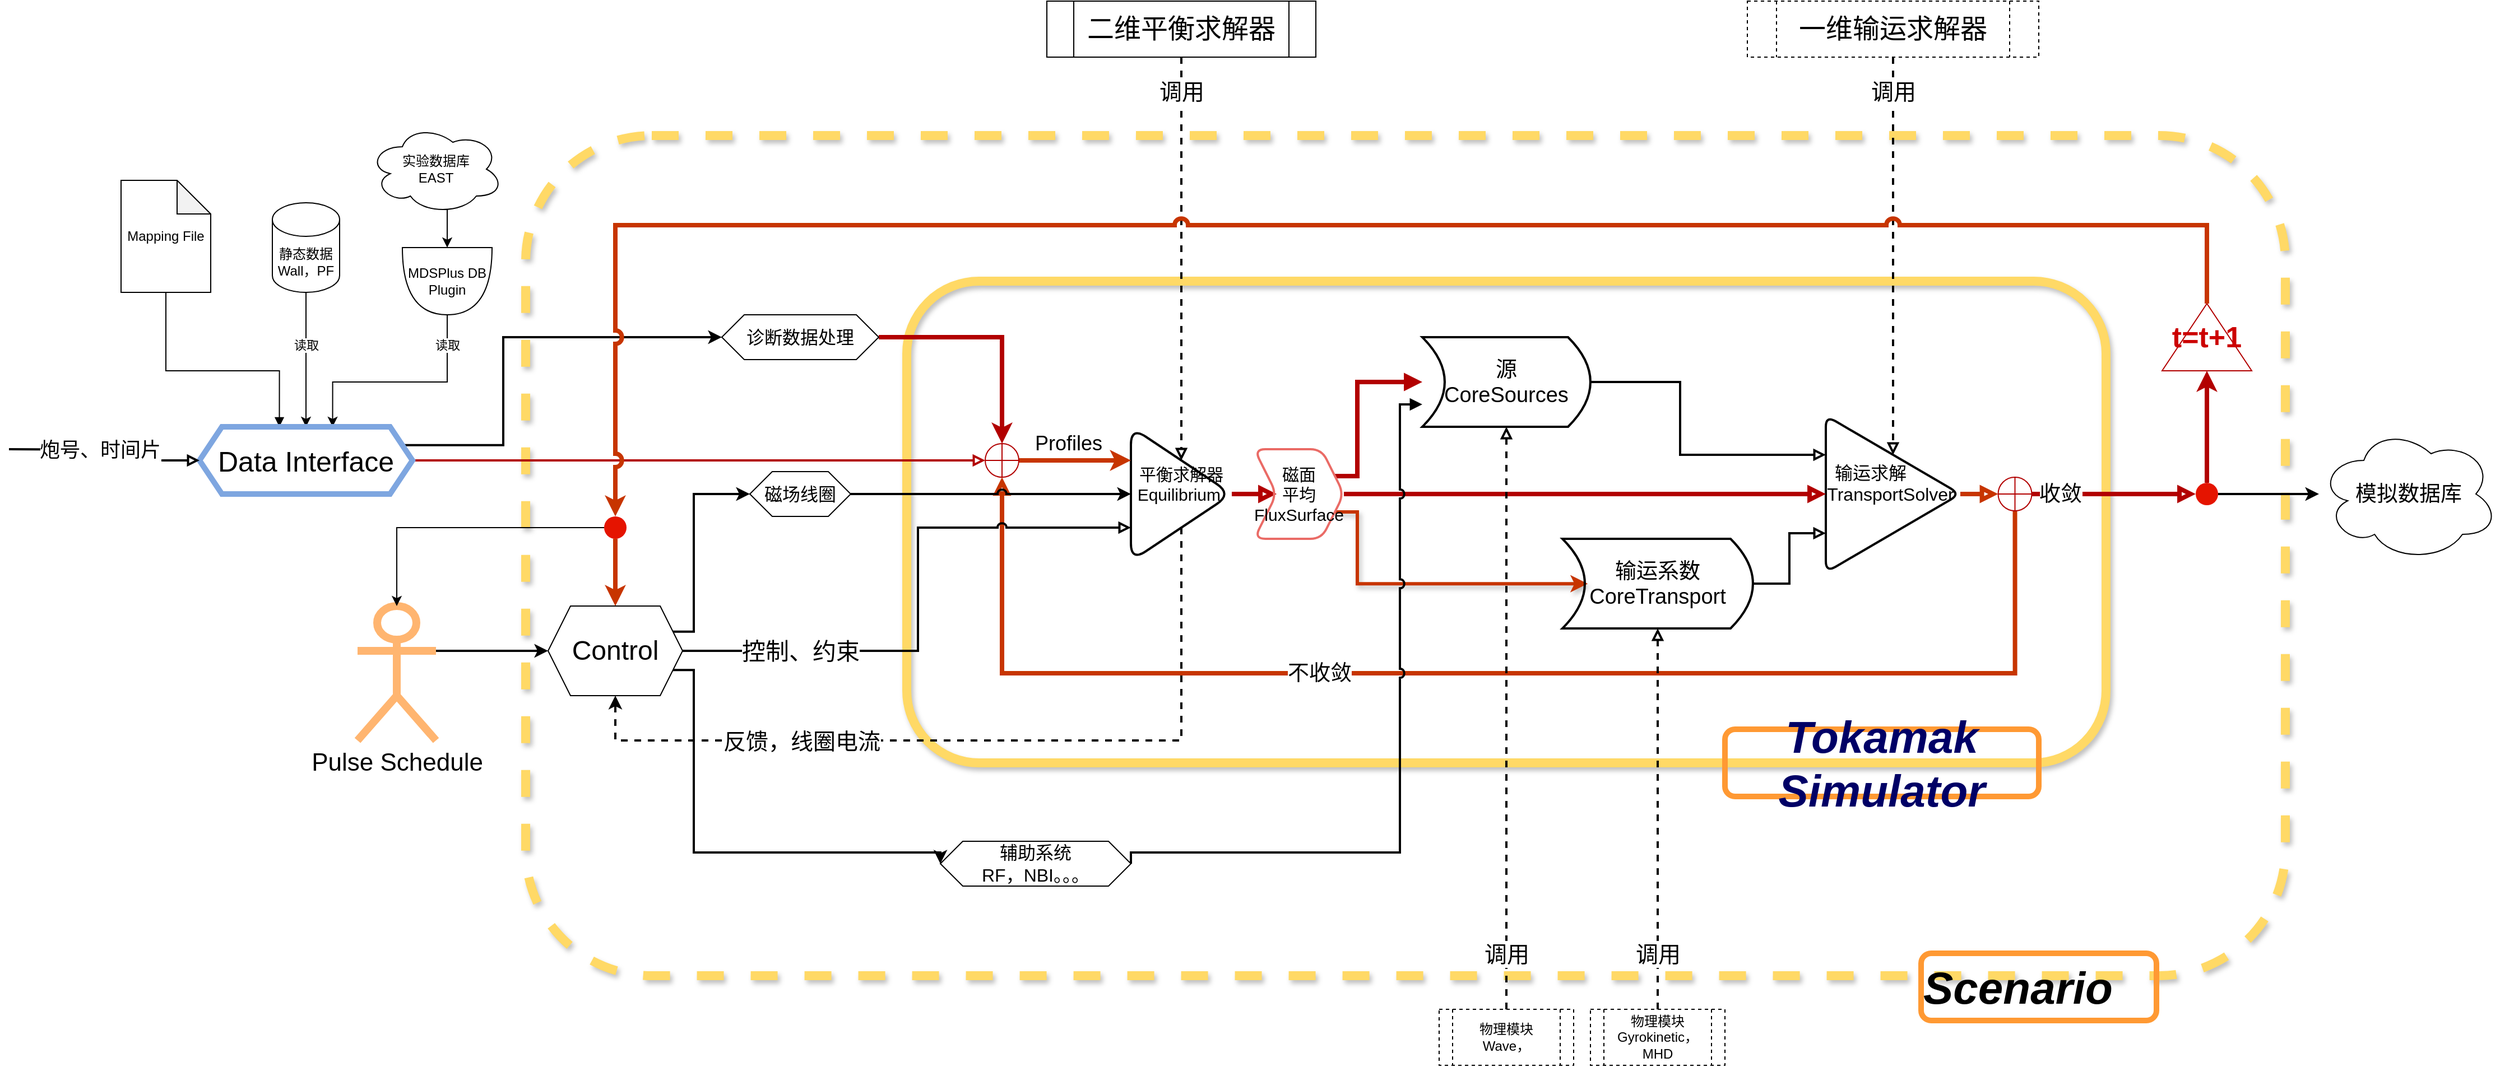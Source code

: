 <mxfile version="13.11.0" type="device"><diagram id="THuYh-ym8cFt9KJ00TGt" name="Page-1"><mxGraphModel dx="3810" dy="2740" grid="1" gridSize="10" guides="1" tooltips="1" connect="1" arrows="1" fold="1" page="1" pageScale="1" pageWidth="850" pageHeight="1100" math="0" shadow="0"><root><mxCell id="0"/><mxCell id="1" parent="0"/><mxCell id="L_pBXImfrmdXrkmZ3-33-18" value="" style="rounded=1;whiteSpace=wrap;html=1;shadow=1;sketch=0;strokeWidth=8;fillColor=none;strokeColor=#FFD966;dashed=1;" vertex="1" parent="1"><mxGeometry x="30" width="1570" height="750" as="geometry"/></mxCell><mxCell id="cIkYoaAPw058XxT0Uyvx-30" value="" style="rounded=1;whiteSpace=wrap;html=1;shadow=1;sketch=0;strokeWidth=8;fillColor=none;strokeColor=#FFD966;" parent="1" vertex="1"><mxGeometry x="370" y="130" width="1070" height="430" as="geometry"/></mxCell><mxCell id="5greAeXIB-viJ6H0r06e-43" style="edgeStyle=orthogonalEdgeStyle;rounded=0;jumpStyle=arc;orthogonalLoop=1;jettySize=auto;html=1;exitX=1;exitY=0.75;exitDx=0;exitDy=0;shadow=1;startArrow=none;startFill=0;strokeWidth=3;fontSize=14;fillColor=#fa6800;strokeColor=#C73500;entryX=0.867;entryY=0.499;entryDx=0;entryDy=0;entryPerimeter=0;" parent="1" source="cIkYoaAPw058XxT0Uyvx-26" target="cIkYoaAPw058XxT0Uyvx-54" edge="1"><mxGeometry relative="1" as="geometry"><mxPoint x="820" y="330" as="sourcePoint"/><mxPoint x="900" y="401" as="targetPoint"/><Array as="points"><mxPoint x="772" y="336"/><mxPoint x="772" y="400"/></Array></mxGeometry></mxCell><mxCell id="cIkYoaAPw058XxT0Uyvx-34" style="edgeStyle=orthogonalEdgeStyle;rounded=0;orthogonalLoop=1;jettySize=auto;html=1;exitX=1;exitY=0.5;exitDx=0;exitDy=0;entryX=0;entryY=0.5;entryDx=0;entryDy=0;endArrow=block;endFill=0;strokeWidth=2;fillColor=#e51400;strokeColor=#B20000;" parent="1" source="cIkYoaAPw058XxT0Uyvx-13" target="5greAeXIB-viJ6H0r06e-1" edge="1"><mxGeometry relative="1" as="geometry"><mxPoint x="505.0" y="320" as="targetPoint"/><Array as="points"><mxPoint x="20" y="290"/><mxPoint x="20" y="290"/></Array></mxGeometry></mxCell><mxCell id="cIkYoaAPw058XxT0Uyvx-10" style="edgeStyle=orthogonalEdgeStyle;rounded=0;orthogonalLoop=1;jettySize=auto;html=1;exitX=0.5;exitY=1;exitDx=0;exitDy=0;exitPerimeter=0;entryX=0.5;entryY=0;entryDx=0;entryDy=0;" parent="1" source="cIkYoaAPw058XxT0Uyvx-1" target="cIkYoaAPw058XxT0Uyvx-13" edge="1"><mxGeometry relative="1" as="geometry"><mxPoint x="-186" y="250" as="targetPoint"/></mxGeometry></mxCell><mxCell id="cIkYoaAPw058XxT0Uyvx-20" value="读取" style="edgeLabel;html=1;align=center;verticalAlign=middle;resizable=0;points=[];" parent="cIkYoaAPw058XxT0Uyvx-10" vertex="1" connectable="0"><mxGeometry x="-0.3" relative="1" as="geometry"><mxPoint y="4.71" as="offset"/></mxGeometry></mxCell><mxCell id="cIkYoaAPw058XxT0Uyvx-1" value="静态数据&lt;br&gt;Wall，PF" style="shape=cylinder3;whiteSpace=wrap;html=1;boundedLbl=1;backgroundOutline=1;size=15;" parent="1" vertex="1"><mxGeometry x="-196" y="60" width="60" height="80" as="geometry"/></mxCell><mxCell id="cIkYoaAPw058XxT0Uyvx-11" style="edgeStyle=orthogonalEdgeStyle;rounded=0;orthogonalLoop=1;jettySize=auto;html=1;exitX=0.55;exitY=0.95;exitDx=0;exitDy=0;exitPerimeter=0;entryX=0;entryY=0.5;entryDx=0;entryDy=0;entryPerimeter=0;" parent="1" source="L_pBXImfrmdXrkmZ3-33-9" target="cIkYoaAPw058XxT0Uyvx-4" edge="1"><mxGeometry relative="1" as="geometry"><mxPoint x="-40" y="60" as="sourcePoint"/></mxGeometry></mxCell><mxCell id="cIkYoaAPw058XxT0Uyvx-9" style="edgeStyle=orthogonalEdgeStyle;rounded=0;orthogonalLoop=1;jettySize=auto;html=1;exitX=0.5;exitY=1;exitDx=0;exitDy=0;exitPerimeter=0;entryX=0.375;entryY=0;entryDx=0;entryDy=0;endArrow=block;endFill=1;startArrow=none;startFill=0;" parent="1" source="cIkYoaAPw058XxT0Uyvx-3" target="cIkYoaAPw058XxT0Uyvx-13" edge="1"><mxGeometry relative="1" as="geometry"><mxPoint x="-233.5" y="250" as="targetPoint"/><Array as="points"><mxPoint x="-291" y="210"/><mxPoint x="-190" y="210"/></Array></mxGeometry></mxCell><mxCell id="cIkYoaAPw058XxT0Uyvx-3" value="Mapping File" style="shape=note;whiteSpace=wrap;html=1;backgroundOutline=1;darkOpacity=0.05;" parent="1" vertex="1"><mxGeometry x="-331" y="40" width="80" height="100" as="geometry"/></mxCell><mxCell id="cIkYoaAPw058XxT0Uyvx-12" style="edgeStyle=orthogonalEdgeStyle;rounded=0;orthogonalLoop=1;jettySize=auto;html=1;exitX=1;exitY=0.5;exitDx=0;exitDy=0;exitPerimeter=0;entryX=0.625;entryY=0;entryDx=0;entryDy=0;" parent="1" source="cIkYoaAPw058XxT0Uyvx-4" target="cIkYoaAPw058XxT0Uyvx-13" edge="1"><mxGeometry relative="1" as="geometry"><mxPoint x="-138.5" y="250" as="targetPoint"/><Array as="points"><mxPoint x="-40" y="220"/><mxPoint x="-142" y="220"/></Array></mxGeometry></mxCell><mxCell id="cIkYoaAPw058XxT0Uyvx-19" value="读取" style="edgeLabel;html=1;align=center;verticalAlign=middle;resizable=0;points=[];" parent="cIkYoaAPw058XxT0Uyvx-12" vertex="1" connectable="0"><mxGeometry x="-0.469" relative="1" as="geometry"><mxPoint x="-0.05" y="-27.06" as="offset"/></mxGeometry></mxCell><mxCell id="cIkYoaAPw058XxT0Uyvx-4" value="MDSPlus DB &lt;br&gt;Plugin" style="shape=or;whiteSpace=wrap;html=1;rotation=0;direction=south;" parent="1" vertex="1"><mxGeometry x="-80" y="100" width="80" height="60" as="geometry"/></mxCell><mxCell id="L_pBXImfrmdXrkmZ3-33-17" style="edgeStyle=orthogonalEdgeStyle;rounded=0;orthogonalLoop=1;jettySize=auto;html=1;exitX=1;exitY=0.25;exitDx=0;exitDy=0;entryX=0;entryY=0.5;entryDx=0;entryDy=0;strokeWidth=2;" edge="1" parent="1" source="cIkYoaAPw058XxT0Uyvx-13" target="L_pBXImfrmdXrkmZ3-33-15"><mxGeometry relative="1" as="geometry"><Array as="points"><mxPoint x="10" y="276"/><mxPoint x="10" y="180"/></Array></mxGeometry></mxCell><mxCell id="cIkYoaAPw058XxT0Uyvx-13" value="&lt;font style=&quot;font-size: 25px&quot;&gt;Data Interface&lt;/font&gt;" style="shape=hexagon;perimeter=hexagonPerimeter2;whiteSpace=wrap;html=1;fixedSize=1;fillColor=none;strokeColor=#7EA6E0;strokeWidth=5;" parent="1" vertex="1"><mxGeometry x="-261" y="260" width="190" height="60" as="geometry"/></mxCell><mxCell id="cIkYoaAPw058XxT0Uyvx-35" style="edgeStyle=orthogonalEdgeStyle;rounded=0;orthogonalLoop=1;jettySize=auto;html=1;exitX=1;exitY=0.5;exitDx=0;exitDy=0;entryX=0;entryY=0.5;entryDx=0;entryDy=0;endArrow=block;endFill=0;strokeWidth=4;fillColor=#e51400;strokeColor=#B20000;" parent="1" source="cIkYoaAPw058XxT0Uyvx-15" target="cIkYoaAPw058XxT0Uyvx-26" edge="1"><mxGeometry relative="1" as="geometry"><Array as="points"><mxPoint x="680" y="320"/><mxPoint x="680" y="320"/></Array></mxGeometry></mxCell><mxCell id="5greAeXIB-viJ6H0r06e-36" style="edgeStyle=orthogonalEdgeStyle;rounded=0;orthogonalLoop=1;jettySize=auto;html=1;exitX=0.5;exitY=1;exitDx=0;exitDy=0;entryX=0.5;entryY=1;entryDx=0;entryDy=0;strokeWidth=2;dashed=1;" parent="1" source="cIkYoaAPw058XxT0Uyvx-15" target="5greAeXIB-viJ6H0r06e-24" edge="1"><mxGeometry relative="1" as="geometry"><Array as="points"><mxPoint x="615" y="540"/><mxPoint x="110" y="540"/></Array></mxGeometry></mxCell><mxCell id="5greAeXIB-viJ6H0r06e-37" value="反馈，线圈电流" style="edgeLabel;html=1;align=center;verticalAlign=middle;resizable=0;points=[];fontSize=20;" parent="5greAeXIB-viJ6H0r06e-36" vertex="1" connectable="0"><mxGeometry x="0.001" y="5" relative="1" as="geometry"><mxPoint x="-161.67" y="-5" as="offset"/></mxGeometry></mxCell><mxCell id="cIkYoaAPw058XxT0Uyvx-15" value="&lt;font style=&quot;font-size: 15px&quot;&gt;平衡求解器&lt;br&gt;Equilibrium&amp;nbsp; &amp;nbsp;&amp;nbsp;&lt;/font&gt;" style="triangle;whiteSpace=wrap;html=1;rounded=1;sketch=0;shadow=0;fillColor=none;strokeWidth=2;arcSize=32;" parent="1" vertex="1"><mxGeometry x="570" y="260" width="90" height="120" as="geometry"/></mxCell><mxCell id="cIkYoaAPw058XxT0Uyvx-18" value="调用" style="edgeStyle=orthogonalEdgeStyle;rounded=0;orthogonalLoop=1;jettySize=auto;html=1;exitX=0.5;exitY=1;exitDx=0;exitDy=0;endArrow=block;endFill=0;dashed=1;strokeWidth=2;fontSize=20;" parent="1" source="cIkYoaAPw058XxT0Uyvx-17" target="cIkYoaAPw058XxT0Uyvx-15" edge="1"><mxGeometry x="-0.833" relative="1" as="geometry"><mxPoint as="offset"/></mxGeometry></mxCell><mxCell id="cIkYoaAPw058XxT0Uyvx-17" value="&lt;font style=&quot;font-size: 24px&quot;&gt;二维平衡求解器&lt;/font&gt;" style="shape=process;whiteSpace=wrap;html=1;backgroundOutline=1;" parent="1" vertex="1"><mxGeometry x="495" y="-120" width="240" height="50" as="geometry"/></mxCell><mxCell id="cIkYoaAPw058XxT0Uyvx-37" style="edgeStyle=orthogonalEdgeStyle;rounded=0;orthogonalLoop=1;jettySize=auto;html=1;exitX=1;exitY=0.5;exitDx=0;exitDy=0;endArrow=block;endFill=0;strokeWidth=4;entryX=0;entryY=0.5;entryDx=0;entryDy=0;fillColor=#fa6800;strokeColor=#C73500;" parent="1" source="cIkYoaAPw058XxT0Uyvx-25" target="5greAeXIB-viJ6H0r06e-4" edge="1"><mxGeometry relative="1" as="geometry"><mxPoint x="1334.6" y="320" as="targetPoint"/></mxGeometry></mxCell><mxCell id="cIkYoaAPw058XxT0Uyvx-25" value="&lt;font style=&quot;font-size: 16px&quot;&gt;输运求解&amp;nbsp; &amp;nbsp; &amp;nbsp; &amp;nbsp; &amp;nbsp;&lt;br style=&quot;font-size: 16px&quot;&gt;TransportSolver&amp;nbsp; &amp;nbsp; &amp;nbsp;&lt;/font&gt;" style="triangle;whiteSpace=wrap;html=1;rounded=1;sketch=0;shadow=0;strokeWidth=2;fillColor=none;fontSize=16;" parent="1" vertex="1"><mxGeometry x="1190" y="250" width="120" height="140" as="geometry"/></mxCell><mxCell id="cIkYoaAPw058XxT0Uyvx-36" style="edgeStyle=orthogonalEdgeStyle;rounded=0;orthogonalLoop=1;jettySize=auto;html=1;exitX=1;exitY=0.5;exitDx=0;exitDy=0;endArrow=block;endFill=0;strokeWidth=4;entryX=0;entryY=0.5;entryDx=0;entryDy=0;fillColor=#e51400;strokeColor=#B20000;" parent="1" source="cIkYoaAPw058XxT0Uyvx-26" target="cIkYoaAPw058XxT0Uyvx-25" edge="1"><mxGeometry relative="1" as="geometry"><mxPoint x="1050" y="300" as="targetPoint"/><mxPoint x="830" y="320" as="sourcePoint"/></mxGeometry></mxCell><mxCell id="cIkYoaAPw058XxT0Uyvx-51" style="edgeStyle=orthogonalEdgeStyle;rounded=0;orthogonalLoop=1;jettySize=auto;html=1;endArrow=block;endFill=1;strokeWidth=4;fontSize=19;entryX=0;entryY=0.5;entryDx=0;entryDy=0;exitX=1;exitY=0.25;exitDx=0;exitDy=0;fillColor=#e51400;strokeColor=#B20000;" parent="1" source="cIkYoaAPw058XxT0Uyvx-26" target="cIkYoaAPw058XxT0Uyvx-48" edge="1"><mxGeometry relative="1" as="geometry"><mxPoint x="790" y="260" as="sourcePoint"/><mxPoint x="810" y="370" as="targetPoint"/><Array as="points"><mxPoint x="772" y="220"/></Array></mxGeometry></mxCell><mxCell id="cIkYoaAPw058XxT0Uyvx-26" value="磁面&lt;br&gt;平均&lt;br style=&quot;font-size: 15px&quot;&gt;FluxSurface" style="shape=step;perimeter=stepPerimeter;whiteSpace=wrap;html=1;fixedSize=1;rounded=1;shadow=0;sketch=0;fillColor=none;strokeWidth=2;fontSize=15;strokeColor=#EA6B66;" parent="1" vertex="1"><mxGeometry x="680" y="280" width="80" height="80" as="geometry"/></mxCell><mxCell id="cIkYoaAPw058XxT0Uyvx-42" style="edgeStyle=orthogonalEdgeStyle;rounded=0;orthogonalLoop=1;jettySize=auto;html=1;exitX=0.5;exitY=1;exitDx=0;exitDy=0;entryX=0.5;entryY=1;entryDx=0;entryDy=0;endArrow=block;endFill=0;strokeWidth=4;fillColor=#fa6800;strokeColor=#C73500;" parent="1" source="5greAeXIB-viJ6H0r06e-4" target="5greAeXIB-viJ6H0r06e-1" edge="1"><mxGeometry relative="1" as="geometry"><Array as="points"><mxPoint x="1359" y="480"/><mxPoint x="455" y="480"/></Array><mxPoint x="1358.75" y="301.25" as="sourcePoint"/><mxPoint x="523.75" y="301.25" as="targetPoint"/></mxGeometry></mxCell><mxCell id="cIkYoaAPw058XxT0Uyvx-45" value="不收敛" style="edgeLabel;html=1;align=center;verticalAlign=middle;resizable=0;points=[];fontSize=19;" parent="cIkYoaAPw058XxT0Uyvx-42" vertex="1" connectable="0"><mxGeometry x="0.153" y="5" relative="1" as="geometry"><mxPoint x="-60.88" y="-5" as="offset"/></mxGeometry></mxCell><mxCell id="cIkYoaAPw058XxT0Uyvx-44" style="edgeStyle=orthogonalEdgeStyle;rounded=0;orthogonalLoop=1;jettySize=auto;html=1;exitX=1;exitY=0.5;exitDx=0;exitDy=0;endArrow=block;endFill=0;strokeWidth=4;entryX=0;entryY=0.5;entryDx=0;entryDy=0;fillColor=#e51400;strokeColor=#B20000;" parent="1" source="5greAeXIB-viJ6H0r06e-4" target="5greAeXIB-viJ6H0r06e-15" edge="1"><mxGeometry relative="1" as="geometry"><mxPoint x="1500" y="320" as="targetPoint"/><mxPoint x="1377.5" y="320" as="sourcePoint"/></mxGeometry></mxCell><mxCell id="cIkYoaAPw058XxT0Uyvx-46" value="收敛" style="edgeLabel;html=1;align=center;verticalAlign=middle;resizable=0;points=[];fontSize=19;" parent="cIkYoaAPw058XxT0Uyvx-44" vertex="1" connectable="0"><mxGeometry x="-0.227" y="-1" relative="1" as="geometry"><mxPoint x="-31.9" y="-1" as="offset"/></mxGeometry></mxCell><mxCell id="cIkYoaAPw058XxT0Uyvx-47" value="物理模块&lt;br&gt;Wave，" style="shape=process;whiteSpace=wrap;html=1;backgroundOutline=1;dashed=1;" parent="1" vertex="1"><mxGeometry x="845" y="780" width="120" height="50" as="geometry"/></mxCell><mxCell id="cIkYoaAPw058XxT0Uyvx-53" style="edgeStyle=orthogonalEdgeStyle;rounded=0;orthogonalLoop=1;jettySize=auto;html=1;exitX=1;exitY=0.5;exitDx=0;exitDy=0;entryX=0;entryY=0.25;entryDx=0;entryDy=0;endArrow=block;endFill=0;strokeWidth=2;fontSize=19;" parent="1" source="cIkYoaAPw058XxT0Uyvx-48" target="cIkYoaAPw058XxT0Uyvx-25" edge="1"><mxGeometry relative="1" as="geometry"><Array as="points"><mxPoint x="1060" y="220"/><mxPoint x="1060" y="285"/></Array></mxGeometry></mxCell><mxCell id="cIkYoaAPw058XxT0Uyvx-48" value="源&lt;br&gt;CoreSources" style="shape=dataStorage;whiteSpace=wrap;html=1;fixedSize=1;rounded=1;shadow=0;sketch=0;strokeColor=#000000;strokeWidth=2;fontSize=19;rotation=0;fillColor=none;flipV=1;flipH=1;" parent="1" vertex="1"><mxGeometry x="830" y="180" width="150" height="80" as="geometry"/></mxCell><mxCell id="cIkYoaAPw058XxT0Uyvx-56" style="edgeStyle=orthogonalEdgeStyle;rounded=0;orthogonalLoop=1;jettySize=auto;html=1;exitX=1;exitY=0.5;exitDx=0;exitDy=0;entryX=0;entryY=0.75;entryDx=0;entryDy=0;endArrow=block;endFill=0;strokeWidth=2;fontSize=19;" parent="1" source="cIkYoaAPw058XxT0Uyvx-54" target="cIkYoaAPw058XxT0Uyvx-25" edge="1"><mxGeometry relative="1" as="geometry"/></mxCell><mxCell id="cIkYoaAPw058XxT0Uyvx-54" value="输运系数&lt;br&gt;CoreTransport" style="shape=dataStorage;whiteSpace=wrap;html=1;fixedSize=1;rounded=1;shadow=0;sketch=0;strokeColor=#000000;strokeWidth=2;fontSize=19;rotation=0;fillColor=none;flipV=1;flipH=1;" parent="1" vertex="1"><mxGeometry x="955" y="360" width="170" height="80" as="geometry"/></mxCell><mxCell id="cIkYoaAPw058XxT0Uyvx-57" value="物理模块&lt;br&gt;Gyrokinetic，MHD" style="shape=process;whiteSpace=wrap;html=1;backgroundOutline=1;dashed=1;" parent="1" vertex="1"><mxGeometry x="980" y="780" width="120" height="50" as="geometry"/></mxCell><mxCell id="cIkYoaAPw058XxT0Uyvx-63" style="edgeStyle=orthogonalEdgeStyle;rounded=0;orthogonalLoop=1;jettySize=auto;html=1;endArrow=block;endFill=0;strokeWidth=2;fontSize=20;dashed=1;" parent="1" source="cIkYoaAPw058XxT0Uyvx-58" target="cIkYoaAPw058XxT0Uyvx-25" edge="1"><mxGeometry relative="1" as="geometry"/></mxCell><mxCell id="cIkYoaAPw058XxT0Uyvx-64" value="调用" style="edgeLabel;html=1;align=center;verticalAlign=middle;resizable=0;points=[];fontSize=20;" parent="cIkYoaAPw058XxT0Uyvx-63" vertex="1" connectable="0"><mxGeometry x="-0.263" y="-2" relative="1" as="geometry"><mxPoint x="2" y="-101.43" as="offset"/></mxGeometry></mxCell><mxCell id="cIkYoaAPw058XxT0Uyvx-58" value="&lt;font style=&quot;font-size: 24px&quot;&gt;一维输运求解器&lt;/font&gt;" style="shape=process;whiteSpace=wrap;html=1;backgroundOutline=1;dashed=1;fontSize=14;" parent="1" vertex="1"><mxGeometry x="1120" y="-120" width="260" height="50" as="geometry"/></mxCell><mxCell id="cIkYoaAPw058XxT0Uyvx-59" value="调用" style="edgeStyle=orthogonalEdgeStyle;rounded=0;orthogonalLoop=1;jettySize=auto;html=1;exitX=0.5;exitY=0;exitDx=0;exitDy=0;endArrow=block;endFill=0;dashed=1;strokeWidth=2;fontSize=20;entryX=0.5;entryY=1;entryDx=0;entryDy=0;" parent="1" source="cIkYoaAPw058XxT0Uyvx-47" target="cIkYoaAPw058XxT0Uyvx-48" edge="1"><mxGeometry x="-0.808" relative="1" as="geometry"><mxPoint x="890" y="540" as="sourcePoint"/><mxPoint x="890" y="320" as="targetPoint"/><mxPoint as="offset"/><Array as="points"><mxPoint x="905" y="510"/><mxPoint x="905" y="510"/></Array></mxGeometry></mxCell><mxCell id="cIkYoaAPw058XxT0Uyvx-60" value="调用" style="edgeStyle=orthogonalEdgeStyle;rounded=0;orthogonalLoop=1;jettySize=auto;html=1;exitX=0.5;exitY=0;exitDx=0;exitDy=0;endArrow=block;endFill=0;dashed=1;strokeWidth=2;entryX=0.5;entryY=1;entryDx=0;entryDy=0;fontSize=20;" parent="1" source="cIkYoaAPw058XxT0Uyvx-57" target="cIkYoaAPw058XxT0Uyvx-54" edge="1"><mxGeometry x="-0.706" relative="1" as="geometry"><mxPoint x="1064.5" y="570" as="sourcePoint"/><mxPoint x="1064.5" y="260" as="targetPoint"/><mxPoint as="offset"/></mxGeometry></mxCell><mxCell id="cIkYoaAPw058XxT0Uyvx-65" value="&lt;font color=&quot;#000066&quot; size=&quot;1&quot;&gt;&lt;span style=&quot;font-size: 40px&quot;&gt;Tokamak Simulator&lt;/span&gt;&lt;/font&gt;" style="text;html=1;fillColor=none;align=center;verticalAlign=middle;whiteSpace=wrap;rounded=1;shadow=0;sketch=0;fontSize=16;fontStyle=3;strokeColor=#FF9933;strokeWidth=5;" parent="1" vertex="1"><mxGeometry x="1100" y="530" width="280" height="60" as="geometry"/></mxCell><mxCell id="cIkYoaAPw058XxT0Uyvx-66" style="edgeStyle=orthogonalEdgeStyle;rounded=0;orthogonalLoop=1;jettySize=auto;html=1;entryX=0;entryY=0.5;entryDx=0;entryDy=0;endArrow=block;endFill=0;strokeWidth=2;" parent="1" target="cIkYoaAPw058XxT0Uyvx-13" edge="1"><mxGeometry relative="1" as="geometry"><mxPoint x="-431" y="280" as="sourcePoint"/><mxPoint x="-296" y="279.5" as="targetPoint"/></mxGeometry></mxCell><mxCell id="cIkYoaAPw058XxT0Uyvx-70" value="炮号、时间片" style="edgeLabel;html=1;align=center;verticalAlign=middle;resizable=0;points=[];fontSize=18;" parent="cIkYoaAPw058XxT0Uyvx-66" vertex="1" connectable="0"><mxGeometry x="-0.236" y="4" relative="1" as="geometry"><mxPoint x="12.35" y="4" as="offset"/></mxGeometry></mxCell><mxCell id="cIkYoaAPw058XxT0Uyvx-73" style="edgeStyle=orthogonalEdgeStyle;rounded=0;orthogonalLoop=1;jettySize=auto;html=1;exitX=1;exitY=0.5;exitDx=0;exitDy=0;entryX=0;entryY=0.75;entryDx=0;entryDy=0;startArrow=none;startFill=0;endArrow=block;endFill=0;strokeWidth=2;fontSize=18;fontColor=#7EA6E0;jumpStyle=arc;" parent="1" source="5greAeXIB-viJ6H0r06e-24" target="cIkYoaAPw058XxT0Uyvx-15" edge="1"><mxGeometry relative="1" as="geometry"><mxPoint x="310" y="500" as="sourcePoint"/><Array as="points"><mxPoint x="380" y="460"/><mxPoint x="380" y="350"/></Array><mxPoint x="325" y="390" as="targetPoint"/></mxGeometry></mxCell><mxCell id="cIkYoaAPw058XxT0Uyvx-75" value="&lt;font style=&quot;font-size: 21px&quot; color=&quot;#000000&quot;&gt;控制、约束&lt;/font&gt;" style="edgeLabel;html=1;align=center;verticalAlign=middle;resizable=0;points=[];fontSize=18;fontColor=#7EA6E0;" parent="cIkYoaAPw058XxT0Uyvx-73" vertex="1" connectable="0"><mxGeometry x="-0.369" y="-1" relative="1" as="geometry"><mxPoint x="-56.67" y="-1" as="offset"/></mxGeometry></mxCell><mxCell id="cIkYoaAPw058XxT0Uyvx-74" value="&lt;span style=&quot;color: rgb(0 , 0 , 0) ; font-size: 22px&quot;&gt;Pulse Schedule&lt;/span&gt;" style="shape=umlActor;verticalLabelPosition=bottom;verticalAlign=top;html=1;outlineConnect=0;rounded=1;shadow=0;sketch=0;strokeWidth=7;fillColor=none;fontSize=18;fontColor=#7EA6E0;strokeColor=#FFB570;" parent="1" vertex="1"><mxGeometry x="-120" y="420" width="70" height="120" as="geometry"/></mxCell><mxCell id="5greAeXIB-viJ6H0r06e-27" style="edgeStyle=orthogonalEdgeStyle;rounded=0;orthogonalLoop=1;jettySize=auto;html=1;exitX=1;exitY=0.5;exitDx=0;exitDy=0;entryX=0;entryY=0.25;entryDx=0;entryDy=0;strokeWidth=4;fillColor=#fa6800;strokeColor=#C73500;" parent="1" source="5greAeXIB-viJ6H0r06e-1" target="cIkYoaAPw058XxT0Uyvx-15" edge="1"><mxGeometry relative="1" as="geometry"/></mxCell><mxCell id="5greAeXIB-viJ6H0r06e-28" value="&lt;font style=&quot;font-size: 18px&quot;&gt;Profiles&lt;/font&gt;" style="edgeLabel;html=1;align=center;verticalAlign=middle;resizable=0;points=[];" parent="5greAeXIB-viJ6H0r06e-27" vertex="1" connectable="0"><mxGeometry x="-0.244" relative="1" as="geometry"><mxPoint x="6" y="-15" as="offset"/></mxGeometry></mxCell><mxCell id="5greAeXIB-viJ6H0r06e-1" value="" style="shape=orEllipse;perimeter=ellipsePerimeter;whiteSpace=wrap;html=1;backgroundOutline=1;strokeColor=#B20000;fontColor=#ffffff;fillColor=none;" parent="1" vertex="1"><mxGeometry x="440" y="275" width="30" height="30" as="geometry"/></mxCell><mxCell id="5greAeXIB-viJ6H0r06e-4" value="" style="shape=orEllipse;perimeter=ellipsePerimeter;whiteSpace=wrap;html=1;backgroundOutline=1;strokeColor=#B20000;fontColor=#ffffff;fillColor=none;" parent="1" vertex="1"><mxGeometry x="1343.75" y="305" width="30" height="30" as="geometry"/></mxCell><mxCell id="5greAeXIB-viJ6H0r06e-19" value="" style="edgeStyle=orthogonalEdgeStyle;rounded=0;orthogonalLoop=1;jettySize=auto;html=1;strokeWidth=2;entryX=0;entryY=0.5;entryDx=0;entryDy=0;entryPerimeter=0;" parent="1" source="5greAeXIB-viJ6H0r06e-15" target="L_pBXImfrmdXrkmZ3-33-8" edge="1"><mxGeometry relative="1" as="geometry"><mxPoint x="1620" y="320" as="targetPoint"/></mxGeometry></mxCell><mxCell id="5greAeXIB-viJ6H0r06e-21" style="edgeStyle=orthogonalEdgeStyle;rounded=0;orthogonalLoop=1;jettySize=auto;html=1;strokeWidth=4;entryX=0.5;entryY=0;entryDx=0;entryDy=0;jumpStyle=arc;fillColor=#fa6800;strokeColor=#C73500;exitX=0.5;exitY=1;exitDx=0;exitDy=0;" parent="1" source="L_pBXImfrmdXrkmZ3-33-4" target="5greAeXIB-viJ6H0r06e-24" edge="1"><mxGeometry relative="1" as="geometry"><mxPoint x="325" y="360" as="targetPoint"/><Array as="points"><mxPoint x="110" y="380"/><mxPoint x="110" y="380"/></Array><mxPoint x="130" y="320" as="sourcePoint"/></mxGeometry></mxCell><mxCell id="L_pBXImfrmdXrkmZ3-33-7" style="edgeStyle=orthogonalEdgeStyle;rounded=0;orthogonalLoop=1;jettySize=auto;html=1;exitX=0.5;exitY=0;exitDx=0;exitDy=0;entryX=0;entryY=0.5;entryDx=0;entryDy=0;fillColor=#e51400;strokeColor=#B20000;strokeWidth=4;" edge="1" parent="1" source="5greAeXIB-viJ6H0r06e-15" target="L_pBXImfrmdXrkmZ3-33-3"><mxGeometry relative="1" as="geometry"/></mxCell><mxCell id="5greAeXIB-viJ6H0r06e-15" value="" style="ellipse;fillColor=#e51400;fontColor=#ffffff;strokeColor=none;" parent="1" vertex="1"><mxGeometry x="1520" y="310" width="20" height="20" as="geometry"/></mxCell><mxCell id="5greAeXIB-viJ6H0r06e-23" style="edgeStyle=orthogonalEdgeStyle;rounded=0;orthogonalLoop=1;jettySize=auto;html=1;exitX=1;exitY=0.333;exitDx=0;exitDy=0;strokeWidth=2;entryX=0;entryY=0.5;entryDx=0;entryDy=0;exitPerimeter=0;" parent="1" source="cIkYoaAPw058XxT0Uyvx-74" target="5greAeXIB-viJ6H0r06e-24" edge="1"><mxGeometry relative="1" as="geometry"><mxPoint x="230" y="560" as="targetPoint"/><mxPoint x="70" y="440" as="sourcePoint"/></mxGeometry></mxCell><mxCell id="5greAeXIB-viJ6H0r06e-30" style="edgeStyle=orthogonalEdgeStyle;rounded=0;orthogonalLoop=1;jettySize=auto;html=1;exitX=1;exitY=0.25;exitDx=0;exitDy=0;entryX=0;entryY=0.5;entryDx=0;entryDy=0;strokeWidth=2;" parent="1" source="5greAeXIB-viJ6H0r06e-24" target="5greAeXIB-viJ6H0r06e-29" edge="1"><mxGeometry relative="1" as="geometry"><Array as="points"><mxPoint x="180" y="443"/><mxPoint x="180" y="320"/></Array></mxGeometry></mxCell><mxCell id="5greAeXIB-viJ6H0r06e-34" style="edgeStyle=orthogonalEdgeStyle;rounded=0;orthogonalLoop=1;jettySize=auto;html=1;exitX=1;exitY=0.75;exitDx=0;exitDy=0;entryX=0;entryY=0.5;entryDx=0;entryDy=0;strokeWidth=2;" parent="1" source="5greAeXIB-viJ6H0r06e-24" target="5greAeXIB-viJ6H0r06e-32" edge="1"><mxGeometry relative="1" as="geometry"><Array as="points"><mxPoint x="180" y="477"/><mxPoint x="180" y="640"/></Array></mxGeometry></mxCell><mxCell id="5greAeXIB-viJ6H0r06e-24" value="&lt;font style=&quot;font-size: 24px&quot;&gt;Control&lt;/font&gt;" style="shape=hexagon;perimeter=hexagonPerimeter2;whiteSpace=wrap;html=1;fixedSize=1;" parent="1" vertex="1"><mxGeometry x="50" y="420" width="120" height="80" as="geometry"/></mxCell><mxCell id="5greAeXIB-viJ6H0r06e-31" style="edgeStyle=orthogonalEdgeStyle;rounded=0;orthogonalLoop=1;jettySize=auto;html=1;exitX=1;exitY=0.5;exitDx=0;exitDy=0;entryX=0;entryY=0.5;entryDx=0;entryDy=0;strokeWidth=2;jumpStyle=arc;" parent="1" source="5greAeXIB-viJ6H0r06e-29" target="cIkYoaAPw058XxT0Uyvx-15" edge="1"><mxGeometry relative="1" as="geometry"/></mxCell><mxCell id="5greAeXIB-viJ6H0r06e-29" value="&lt;font style=&quot;font-size: 16px&quot;&gt;磁场线圈&lt;/font&gt;" style="shape=hexagon;perimeter=hexagonPerimeter2;whiteSpace=wrap;html=1;fixedSize=1;" parent="1" vertex="1"><mxGeometry x="230" y="300" width="90" height="40" as="geometry"/></mxCell><mxCell id="L_pBXImfrmdXrkmZ3-33-20" style="edgeStyle=orthogonalEdgeStyle;rounded=0;orthogonalLoop=1;jettySize=auto;html=1;exitX=1;exitY=0.5;exitDx=0;exitDy=0;entryX=0;entryY=0.75;entryDx=0;entryDy=0;endArrow=block;endFill=1;strokeColor=#000000;strokeWidth=2;jumpStyle=arc;" edge="1" parent="1" source="5greAeXIB-viJ6H0r06e-32" target="cIkYoaAPw058XxT0Uyvx-48"><mxGeometry relative="1" as="geometry"><Array as="points"><mxPoint x="810" y="640"/><mxPoint x="810" y="240"/></Array></mxGeometry></mxCell><mxCell id="5greAeXIB-viJ6H0r06e-32" value="&lt;font style=&quot;font-size: 16px&quot;&gt;辅助系统&lt;br&gt;RF，NBI。。。&lt;/font&gt;" style="shape=hexagon;perimeter=hexagonPerimeter2;whiteSpace=wrap;html=1;fixedSize=1;" parent="1" vertex="1"><mxGeometry x="400" y="630" width="170" height="40" as="geometry"/></mxCell><mxCell id="L_pBXImfrmdXrkmZ3-33-3" value="&lt;font color=&quot;#cc0000&quot; size=&quot;1&quot;&gt;&lt;b style=&quot;font-size: 26px&quot;&gt;t=t+1&lt;/b&gt;&lt;/font&gt;" style="triangle;whiteSpace=wrap;html=1;direction=north;strokeColor=#B20000;fontColor=#ffffff;fillColor=none;" vertex="1" parent="1"><mxGeometry x="1490" y="150" width="80" height="60" as="geometry"/></mxCell><mxCell id="L_pBXImfrmdXrkmZ3-33-6" style="edgeStyle=orthogonalEdgeStyle;rounded=0;orthogonalLoop=1;jettySize=auto;html=1;exitX=0;exitY=0.5;exitDx=0;exitDy=0;entryX=0.5;entryY=0;entryDx=0;entryDy=0;entryPerimeter=0;" edge="1" parent="1" source="L_pBXImfrmdXrkmZ3-33-4" target="cIkYoaAPw058XxT0Uyvx-74"><mxGeometry relative="1" as="geometry"/></mxCell><mxCell id="L_pBXImfrmdXrkmZ3-33-4" value="" style="ellipse;fillColor=#e51400;fontSize=14;fontColor=#ffffff;strokeColor=none;" vertex="1" parent="1"><mxGeometry x="100" y="340" width="20" height="20" as="geometry"/></mxCell><mxCell id="L_pBXImfrmdXrkmZ3-33-5" style="edgeStyle=orthogonalEdgeStyle;rounded=0;orthogonalLoop=1;jettySize=auto;html=1;exitX=1;exitY=0.5;exitDx=0;exitDy=0;strokeWidth=4;entryX=0.5;entryY=0;entryDx=0;entryDy=0;jumpStyle=arc;fillColor=#fa6800;strokeColor=#C73500;" edge="1" parent="1" source="L_pBXImfrmdXrkmZ3-33-3" target="L_pBXImfrmdXrkmZ3-33-4"><mxGeometry relative="1" as="geometry"><mxPoint x="110" y="420" as="targetPoint"/><Array as="points"><mxPoint x="1530" y="80"/><mxPoint x="110" y="80"/></Array><mxPoint x="1530" y="310" as="sourcePoint"/></mxGeometry></mxCell><mxCell id="L_pBXImfrmdXrkmZ3-33-8" value="&lt;font style=&quot;font-size: 19px&quot;&gt;模拟数据库&lt;/font&gt;" style="ellipse;shape=cloud;whiteSpace=wrap;html=1;fontFamily=Helvetica;fontSize=12;fontColor=#000000;align=center;strokeColor=#000000;" vertex="1" parent="1"><mxGeometry x="1630" y="260" width="160" height="120" as="geometry"/></mxCell><mxCell id="L_pBXImfrmdXrkmZ3-33-9" value="实验数据库&lt;br&gt;EAST" style="ellipse;shape=cloud;whiteSpace=wrap;html=1;fillColor=none;" vertex="1" parent="1"><mxGeometry x="-110" y="-10" width="120" height="80" as="geometry"/></mxCell><mxCell id="L_pBXImfrmdXrkmZ3-33-16" style="edgeStyle=orthogonalEdgeStyle;rounded=0;orthogonalLoop=1;jettySize=auto;html=1;exitX=1;exitY=0.5;exitDx=0;exitDy=0;entryX=0.5;entryY=0;entryDx=0;entryDy=0;strokeWidth=4;fillColor=#e51400;strokeColor=#B20000;" edge="1" parent="1" source="L_pBXImfrmdXrkmZ3-33-15" target="5greAeXIB-viJ6H0r06e-1"><mxGeometry relative="1" as="geometry"/></mxCell><mxCell id="L_pBXImfrmdXrkmZ3-33-15" value="&lt;font style=&quot;font-size: 16px&quot;&gt;诊断数据处理&lt;/font&gt;" style="shape=hexagon;perimeter=hexagonPerimeter2;whiteSpace=wrap;html=1;fixedSize=1;" vertex="1" parent="1"><mxGeometry x="205" y="160" width="140" height="40" as="geometry"/></mxCell><mxCell id="L_pBXImfrmdXrkmZ3-33-19" value="Scenario" style="text;rounded=1;shadow=0;strokeColor=#FF9933;html=1;fontSize=40;verticalAlign=middle;fontStyle=3;strokeWidth=5;" vertex="1" parent="1"><mxGeometry x="1275" y="730" width="210" height="60" as="geometry"/></mxCell></root></mxGraphModel></diagram></mxfile>